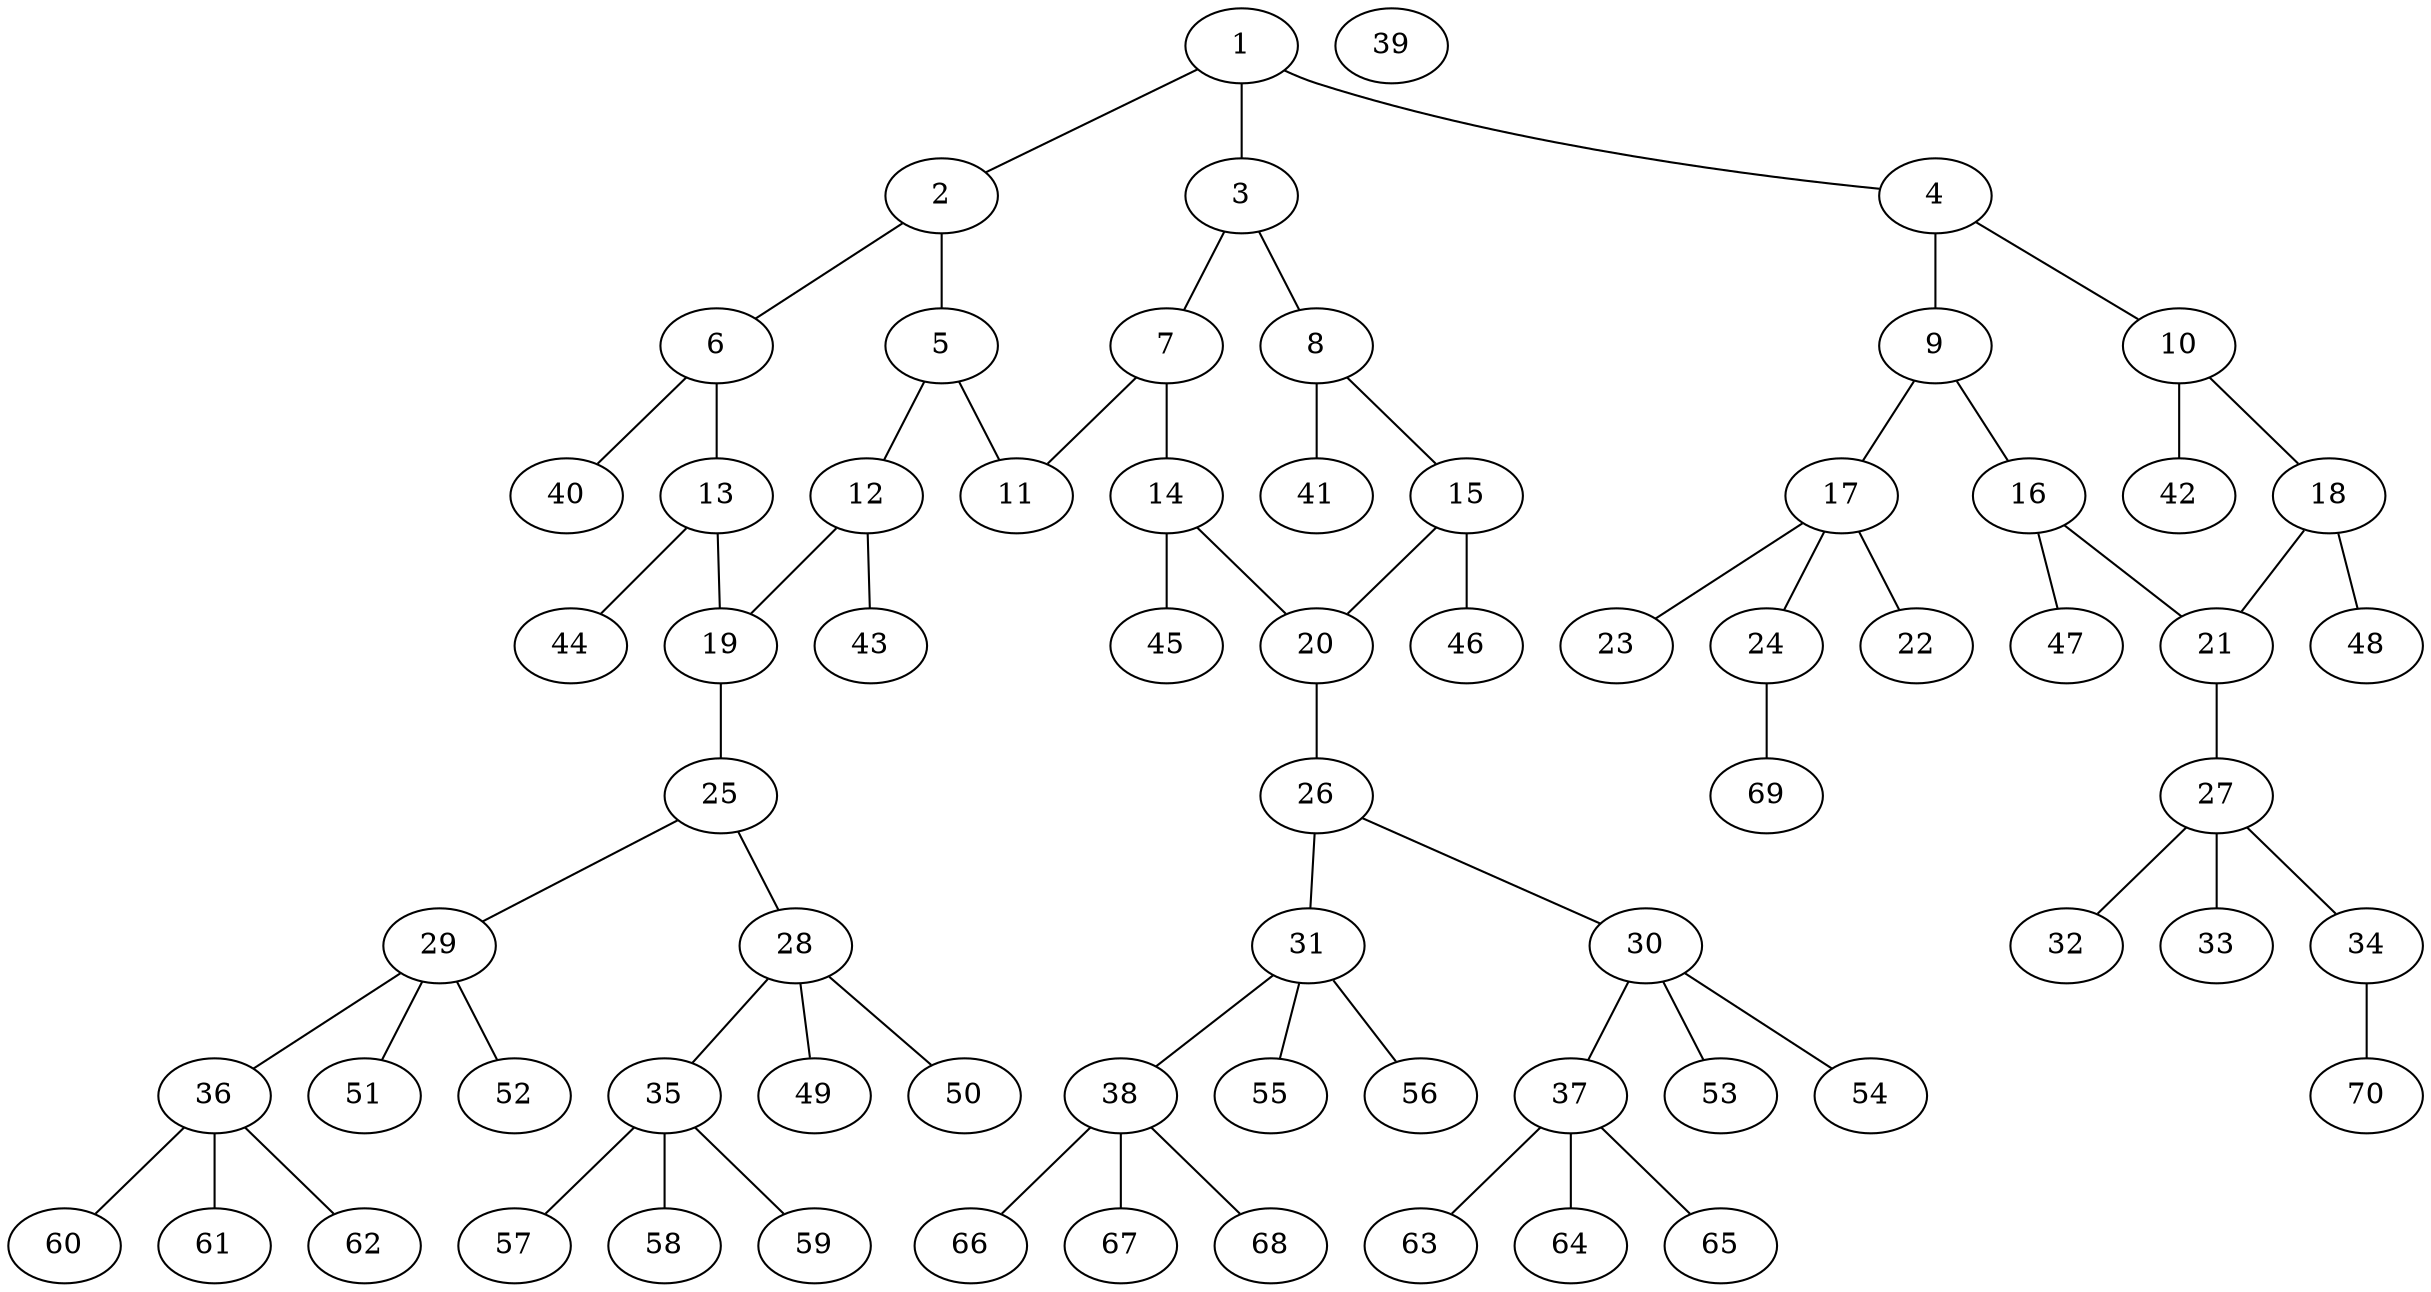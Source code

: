 graph molecule_2702 {
	1	 [chem=C];
	2	 [chem=C];
	1 -- 2	 [valence=1];
	3	 [chem=C];
	1 -- 3	 [valence=2];
	4	 [chem=C];
	1 -- 4	 [valence=1];
	5	 [chem=C];
	2 -- 5	 [valence=2];
	6	 [chem=C];
	2 -- 6	 [valence=1];
	7	 [chem=C];
	3 -- 7	 [valence=1];
	8	 [chem=C];
	3 -- 8	 [valence=1];
	9	 [chem=C];
	4 -- 9	 [valence=2];
	10	 [chem=C];
	4 -- 10	 [valence=1];
	11	 [chem=O];
	5 -- 11	 [valence=1];
	12	 [chem=C];
	5 -- 12	 [valence=1];
	13	 [chem=C];
	6 -- 13	 [valence=2];
	40	 [chem=H];
	6 -- 40	 [valence=1];
	7 -- 11	 [valence=1];
	14	 [chem=C];
	7 -- 14	 [valence=2];
	15	 [chem=C];
	8 -- 15	 [valence=2];
	41	 [chem=H];
	8 -- 41	 [valence=1];
	16	 [chem=C];
	9 -- 16	 [valence=1];
	17	 [chem=S];
	9 -- 17	 [valence=1];
	18	 [chem=C];
	10 -- 18	 [valence=2];
	42	 [chem=H];
	10 -- 42	 [valence=1];
	19	 [chem=C];
	12 -- 19	 [valence=2];
	43	 [chem=H];
	12 -- 43	 [valence=1];
	13 -- 19	 [valence=1];
	44	 [chem=H];
	13 -- 44	 [valence=1];
	20	 [chem=C];
	14 -- 20	 [valence=1];
	45	 [chem=H];
	14 -- 45	 [valence=1];
	15 -- 20	 [valence=1];
	46	 [chem=H];
	15 -- 46	 [valence=1];
	21	 [chem=C];
	16 -- 21	 [valence=2];
	47	 [chem=H];
	16 -- 47	 [valence=1];
	22	 [chem=O];
	17 -- 22	 [valence=2];
	23	 [chem=O];
	17 -- 23	 [valence=2];
	24	 [chem=O];
	17 -- 24	 [valence=1];
	18 -- 21	 [valence=1];
	48	 [chem=H];
	18 -- 48	 [valence=1];
	25	 [chem=N];
	19 -- 25	 [valence=1];
	26	 [chem=N];
	20 -- 26	 [valence=2];
	27	 [chem=S];
	21 -- 27	 [valence=1];
	69	 [chem=H];
	24 -- 69	 [valence=1];
	28	 [chem=C];
	25 -- 28	 [valence=1];
	29	 [chem=C];
	25 -- 29	 [valence=1];
	30	 [chem=C];
	26 -- 30	 [valence=1];
	31	 [chem=C];
	26 -- 31	 [valence=1];
	32	 [chem=O];
	27 -- 32	 [valence=2];
	33	 [chem=O];
	27 -- 33	 [valence=2];
	34	 [chem=O];
	27 -- 34	 [valence=1];
	35	 [chem=C];
	28 -- 35	 [valence=1];
	49	 [chem=H];
	28 -- 49	 [valence=1];
	50	 [chem=H];
	28 -- 50	 [valence=1];
	36	 [chem=C];
	29 -- 36	 [valence=1];
	51	 [chem=H];
	29 -- 51	 [valence=1];
	52	 [chem=H];
	29 -- 52	 [valence=1];
	37	 [chem=C];
	30 -- 37	 [valence=1];
	53	 [chem=H];
	30 -- 53	 [valence=1];
	54	 [chem=H];
	30 -- 54	 [valence=1];
	38	 [chem=C];
	31 -- 38	 [valence=1];
	55	 [chem=H];
	31 -- 55	 [valence=1];
	56	 [chem=H];
	31 -- 56	 [valence=1];
	70	 [chem=H];
	34 -- 70	 [valence=1];
	57	 [chem=H];
	35 -- 57	 [valence=1];
	58	 [chem=H];
	35 -- 58	 [valence=1];
	59	 [chem=H];
	35 -- 59	 [valence=1];
	60	 [chem=H];
	36 -- 60	 [valence=1];
	61	 [chem=H];
	36 -- 61	 [valence=1];
	62	 [chem=H];
	36 -- 62	 [valence=1];
	63	 [chem=H];
	37 -- 63	 [valence=1];
	64	 [chem=H];
	37 -- 64	 [valence=1];
	65	 [chem=H];
	37 -- 65	 [valence=1];
	66	 [chem=H];
	38 -- 66	 [valence=1];
	67	 [chem=H];
	38 -- 67	 [valence=1];
	68	 [chem=H];
	38 -- 68	 [valence=1];
	39	 [chem=Na];
}
